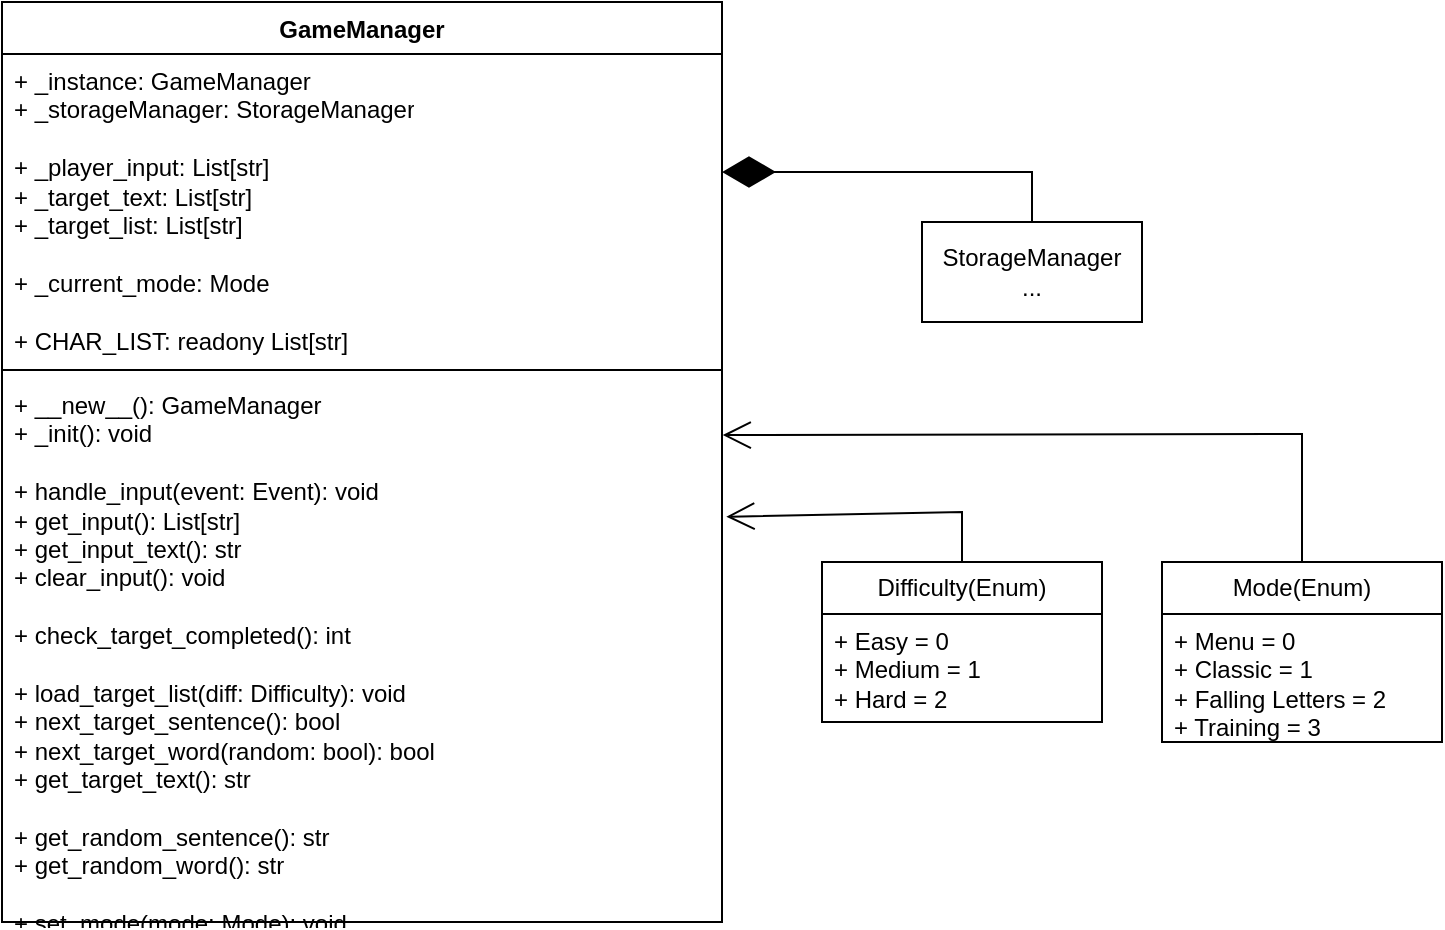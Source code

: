 <mxfile version="22.1.22" type="embed">
  <diagram name="Strona-1" id="j7MgiZan_7oLSNeOabmw">
    <mxGraphModel dx="945" dy="738" grid="1" gridSize="10" guides="1" tooltips="1" connect="1" arrows="1" fold="1" page="1" pageScale="1" pageWidth="827" pageHeight="1169" background="#FFFFFF" math="0" shadow="0">
      <root>
        <mxCell id="0" />
        <mxCell id="1" parent="0" />
        <mxCell id="0Y4IYUh-1m1sobtXQxxD-5" value="GameManager" style="swimlane;fontStyle=1;align=center;verticalAlign=top;childLayout=stackLayout;horizontal=1;startSize=26;horizontalStack=0;resizeParent=1;resizeParentMax=0;resizeLast=0;collapsible=1;marginBottom=0;whiteSpace=wrap;html=1;" parent="1" vertex="1">
          <mxGeometry x="160" y="390" width="360" height="460" as="geometry" />
        </mxCell>
        <mxCell id="0Y4IYUh-1m1sobtXQxxD-6" value="+ _instance: GameManager&lt;div&gt;+ _storageManager: StorageManager&lt;/div&gt;&lt;div&gt;&lt;br&gt;&lt;div&gt;+ _player_input: List[str]&lt;/div&gt;&lt;div&gt;+ _target_text: List[str]&lt;/div&gt;&lt;div&gt;+ _target_list: List[str]&lt;/div&gt;&lt;div&gt;&lt;br&gt;&lt;div&gt;+ _current_mode: Mode&lt;/div&gt;&lt;div&gt;&lt;br&gt;&lt;/div&gt;&lt;div&gt;+ CHAR_LIST: readony List[str]&lt;/div&gt;&lt;/div&gt;&lt;/div&gt;" style="text;strokeColor=none;fillColor=none;align=left;verticalAlign=top;spacingLeft=4;spacingRight=4;overflow=hidden;rotatable=0;points=[[0,0.5],[1,0.5]];portConstraint=eastwest;whiteSpace=wrap;html=1;" parent="0Y4IYUh-1m1sobtXQxxD-5" vertex="1">
          <mxGeometry y="26" width="360" height="154" as="geometry" />
        </mxCell>
        <mxCell id="0Y4IYUh-1m1sobtXQxxD-7" value="" style="line;strokeWidth=1;fillColor=none;align=left;verticalAlign=middle;spacingTop=-1;spacingLeft=3;spacingRight=3;rotatable=0;labelPosition=right;points=[];portConstraint=eastwest;strokeColor=inherit;" parent="0Y4IYUh-1m1sobtXQxxD-5" vertex="1">
          <mxGeometry y="180" width="360" height="8" as="geometry" />
        </mxCell>
        <mxCell id="0Y4IYUh-1m1sobtXQxxD-8" value="&lt;div&gt;+ __new__(): GameManager&lt;/div&gt;&lt;div&gt;+ _init(): void&lt;/div&gt;&lt;div&gt;&lt;br&gt;&lt;/div&gt;+&lt;span style=&quot;background-color: initial;&quot;&gt;&amp;nbsp;handle_input(event: Event): void&lt;/span&gt;&lt;div&gt;&lt;div&gt;&lt;span style=&quot;background-color: initial;&quot;&gt;+ get_input(): List[str]&lt;/span&gt;&lt;/div&gt;&lt;div&gt;&lt;span style=&quot;background-color: initial;&quot;&gt;+ get_input_text(): str&lt;/span&gt;&lt;/div&gt;&lt;div&gt;&lt;span style=&quot;background-color: initial;&quot;&gt;+ clear_input(): void&lt;/span&gt;&lt;/div&gt;&lt;div&gt;&lt;span style=&quot;background-color: initial;&quot;&gt;&lt;br&gt;&lt;/span&gt;&lt;/div&gt;&lt;div&gt;+ check_target_completed(): int&lt;/div&gt;&lt;div&gt;&lt;span style=&quot;background-color: initial;&quot;&gt;&lt;br&gt;&lt;/span&gt;&lt;/div&gt;&lt;div&gt;&lt;span style=&quot;background-color: initial;&quot;&gt;+ load_target_list(diff: Difficulty): void&lt;/span&gt;&lt;br&gt;&lt;/div&gt;&lt;/div&gt;&lt;div&gt;+ next_target_sentence(): bool&lt;/div&gt;&lt;div&gt;+ next_target_word(random: bool): bool&lt;/div&gt;&lt;div&gt;+ get_target_text(): str&lt;br&gt;&lt;/div&gt;&lt;div&gt;&lt;br&gt;&lt;/div&gt;&lt;div&gt;+ get_random_sentence(): str&lt;/div&gt;&lt;div&gt;+ get_random_word(): str&lt;/div&gt;&lt;div&gt;&lt;br&gt;&lt;/div&gt;&lt;div&gt;+ set_mode(mode: Mode): void&lt;/div&gt;" style="text;strokeColor=none;fillColor=none;align=left;verticalAlign=top;spacingLeft=4;spacingRight=4;overflow=hidden;rotatable=0;points=[[0,0.5],[1,0.5]];portConstraint=eastwest;whiteSpace=wrap;html=1;" parent="0Y4IYUh-1m1sobtXQxxD-5" vertex="1">
          <mxGeometry y="188" width="360" height="272" as="geometry" />
        </mxCell>
        <mxCell id="0Y4IYUh-1m1sobtXQxxD-9" value="StorageManager&lt;div&gt;...&lt;/div&gt;" style="html=1;whiteSpace=wrap;" parent="1" vertex="1">
          <mxGeometry x="620" y="500" width="110" height="50" as="geometry" />
        </mxCell>
        <mxCell id="0Y4IYUh-1m1sobtXQxxD-14" value="" style="endArrow=diamondThin;endFill=1;endSize=24;html=1;rounded=0;exitX=0.5;exitY=0;exitDx=0;exitDy=0;" parent="1" source="0Y4IYUh-1m1sobtXQxxD-9" edge="1">
          <mxGeometry width="160" relative="1" as="geometry">
            <mxPoint x="640" y="470" as="sourcePoint" />
            <mxPoint x="520" y="475" as="targetPoint" />
            <Array as="points">
              <mxPoint x="675" y="475" />
            </Array>
          </mxGeometry>
        </mxCell>
        <mxCell id="0Y4IYUh-1m1sobtXQxxD-15" value="Difficulty(Enum)" style="swimlane;fontStyle=0;childLayout=stackLayout;horizontal=1;startSize=26;fillColor=none;horizontalStack=0;resizeParent=1;resizeParentMax=0;resizeLast=0;collapsible=1;marginBottom=0;whiteSpace=wrap;html=1;" parent="1" vertex="1">
          <mxGeometry x="570" y="670" width="140" height="80" as="geometry" />
        </mxCell>
        <mxCell id="0Y4IYUh-1m1sobtXQxxD-16" value="+ Easy = 0&lt;div&gt;+ Medium = 1&lt;/div&gt;&lt;div&gt;+ Hard = 2&lt;/div&gt;" style="text;strokeColor=none;fillColor=none;align=left;verticalAlign=top;spacingLeft=4;spacingRight=4;overflow=hidden;rotatable=0;points=[[0,0.5],[1,0.5]];portConstraint=eastwest;whiteSpace=wrap;html=1;" parent="0Y4IYUh-1m1sobtXQxxD-15" vertex="1">
          <mxGeometry y="26" width="140" height="54" as="geometry" />
        </mxCell>
        <mxCell id="0Y4IYUh-1m1sobtXQxxD-19" value="Mode(Enum)" style="swimlane;fontStyle=0;childLayout=stackLayout;horizontal=1;startSize=26;fillColor=none;horizontalStack=0;resizeParent=1;resizeParentMax=0;resizeLast=0;collapsible=1;marginBottom=0;whiteSpace=wrap;html=1;" parent="1" vertex="1">
          <mxGeometry x="740" y="670" width="140" height="90" as="geometry" />
        </mxCell>
        <mxCell id="0Y4IYUh-1m1sobtXQxxD-20" value="+ Menu = 0&lt;div&gt;+ Classic = 1&lt;/div&gt;&lt;div&gt;+ Falling Letters = 2&lt;/div&gt;&lt;div&gt;+ Training = 3&lt;/div&gt;" style="text;strokeColor=none;fillColor=none;align=left;verticalAlign=top;spacingLeft=4;spacingRight=4;overflow=hidden;rotatable=0;points=[[0,0.5],[1,0.5]];portConstraint=eastwest;whiteSpace=wrap;html=1;" parent="0Y4IYUh-1m1sobtXQxxD-19" vertex="1">
          <mxGeometry y="26" width="140" height="64" as="geometry" />
        </mxCell>
        <mxCell id="0Y4IYUh-1m1sobtXQxxD-21" value="" style="endArrow=open;endFill=1;endSize=12;html=1;rounded=0;entryX=1.006;entryY=0.255;entryDx=0;entryDy=0;entryPerimeter=0;exitX=0.5;exitY=0;exitDx=0;exitDy=0;" parent="1" source="0Y4IYUh-1m1sobtXQxxD-15" target="0Y4IYUh-1m1sobtXQxxD-8" edge="1">
          <mxGeometry width="160" relative="1" as="geometry">
            <mxPoint x="630" y="650" as="sourcePoint" />
            <mxPoint x="570" y="600" as="targetPoint" />
            <Array as="points">
              <mxPoint x="640" y="645" />
            </Array>
          </mxGeometry>
        </mxCell>
        <mxCell id="0Y4IYUh-1m1sobtXQxxD-22" value="" style="endArrow=open;endFill=1;endSize=12;html=1;rounded=0;entryX=1.001;entryY=0.105;entryDx=0;entryDy=0;entryPerimeter=0;exitX=0.5;exitY=0;exitDx=0;exitDy=0;" parent="1" source="0Y4IYUh-1m1sobtXQxxD-19" target="0Y4IYUh-1m1sobtXQxxD-8" edge="1">
          <mxGeometry width="160" relative="1" as="geometry">
            <mxPoint x="700" y="610" as="sourcePoint" />
            <mxPoint x="860" y="610" as="targetPoint" />
            <Array as="points">
              <mxPoint x="810" y="606" />
            </Array>
          </mxGeometry>
        </mxCell>
      </root>
    </mxGraphModel>
  </diagram>
</mxfile>
